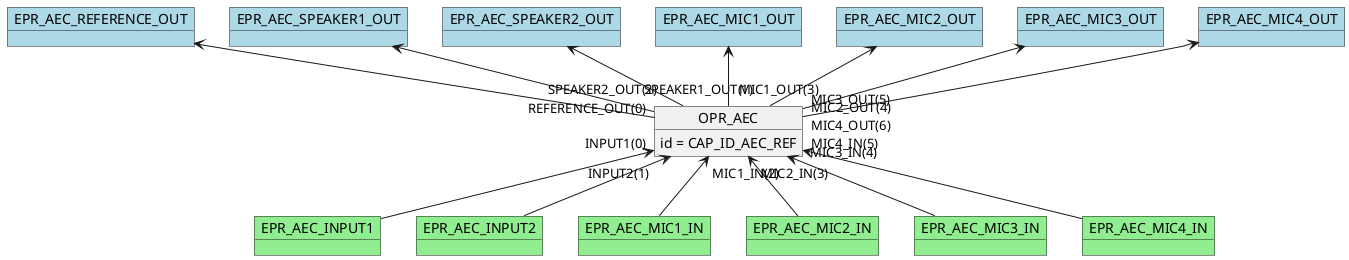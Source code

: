 @startuml inline_umlgraph_1.png
        object OPR_AEC
        OPR_AEC : id = CAP_ID_AEC_REF
        object EPR_AEC_INPUT1 #lightgreen
        OPR_AEC "INPUT1(0)" <-- EPR_AEC_INPUT1
        object EPR_AEC_INPUT2 #lightgreen
        OPR_AEC "INPUT2(1)" <-- EPR_AEC_INPUT2
        object EPR_AEC_MIC1_IN #lightgreen
        OPR_AEC "MIC1_IN(2)" <-- EPR_AEC_MIC1_IN
        object EPR_AEC_MIC2_IN #lightgreen
        OPR_AEC "MIC2_IN(3)" <-- EPR_AEC_MIC2_IN
        object EPR_AEC_MIC3_IN #lightgreen
        OPR_AEC "MIC3_IN(4)" <-- EPR_AEC_MIC3_IN
        object EPR_AEC_MIC4_IN #lightgreen
        OPR_AEC "MIC4_IN(5)" <-- EPR_AEC_MIC4_IN
        object EPR_AEC_REFERENCE_OUT #lightblue
        EPR_AEC_REFERENCE_OUT <-- "REFERENCE_OUT(0)" OPR_AEC
        object EPR_AEC_SPEAKER1_OUT #lightblue
        EPR_AEC_SPEAKER1_OUT <-- "SPEAKER1_OUT(1)" OPR_AEC
        object EPR_AEC_SPEAKER2_OUT #lightblue
        EPR_AEC_SPEAKER2_OUT <-- "SPEAKER2_OUT(2)" OPR_AEC
        object EPR_AEC_MIC1_OUT #lightblue
        EPR_AEC_MIC1_OUT <-- "MIC1_OUT(3)" OPR_AEC
        object EPR_AEC_MIC2_OUT #lightblue
        EPR_AEC_MIC2_OUT <-- "MIC2_OUT(4)" OPR_AEC
        object EPR_AEC_MIC3_OUT #lightblue
        EPR_AEC_MIC3_OUT <-- "MIC3_OUT(5)" OPR_AEC
        object EPR_AEC_MIC4_OUT #lightblue
        EPR_AEC_MIC4_OUT <-- "MIC4_OUT(6)" OPR_AEC
@enduml
@startuml inline_umlgraph_2.png
        object OPR_ANC_SPC_1
        OPR_ANC_SPC_1 : id = HS_CAP_ID_SWITCHED_PASSTHROUGH
        object EPR_ANC_SPC_1_IN #lightgreen
        OPR_ANC_SPC_1 "IN_1(0)" <-- EPR_ANC_SPC_1_IN
        object EPR_ANC_SPC_2_IN #lightgreen
        OPR_ANC_SPC_1 "IN_2(1)" <-- EPR_ANC_SPC_2_IN
        object EPR_ANC_SPC_3_IN #lightgreen
        OPR_ANC_SPC_1 "IN_3(2)" <-- EPR_ANC_SPC_3_IN
        object EPR_ANC_SPC_4_IN #lightgreen
        OPR_ANC_SPC_1 "IN_4(3)" <-- EPR_ANC_SPC_4_IN
@enduml
@startuml inline_umlgraph_3.png
        object OPR_RTP_DECODER
        OPR_RTP_DECODER : id = CAP_ID_RTP_DECODE
        object OPR_AAC_DECODER
        OPR_AAC_DECODER : id = HS_CAP_ID_AAC_DECODER
        OPR_AAC_DECODER "IN(0)"<-- "OUT(0)" OPR_RTP_DECODER
        object EPR_SINK_MEDIA #lightgreen
        OPR_RTP_DECODER "IN(0)" <-- EPR_SINK_MEDIA
        object EPR_SOURCE_DECODED_PCM #lightblue
        EPR_SOURCE_DECODED_PCM <-- "OUT_L(0)" OPR_AAC_DECODER
        object EPR_SOURCE_DECODED_PCM_RIGHT #lightblue
        EPR_SOURCE_DECODED_PCM_RIGHT <-- "OUT_R(1)" OPR_AAC_DECODER
@enduml
@startuml inline_umlgraph_4.png
        object OPR_RTP_DECODER
        OPR_RTP_DECODER : id = CAP_ID_RTP_DECODE
        object OPR_APTX_ADAPTIVE_DECODER
        OPR_APTX_ADAPTIVE_DECODER : id = HS_CAP_ID_APTX_ADAPTIVE_DECODE
        OPR_APTX_ADAPTIVE_DECODER "IN(0)"<-- "OUT(0)" OPR_RTP_DECODER
        object EPR_SINK_MEDIA #lightgreen
        OPR_RTP_DECODER "IN(0)" <-- EPR_SINK_MEDIA
        object EPR_SOURCE_DECODED_PCM #lightblue
        EPR_SOURCE_DECODED_PCM <-- "OUT_0(0)" OPR_APTX_ADAPTIVE_DECODER
        object EPR_SOURCE_DECODED_PCM_RIGHT #lightblue
        EPR_SOURCE_DECODED_PCM_RIGHT <-- "OUT_1(1)" OPR_APTX_ADAPTIVE_DECODER
@enduml
@startuml inline_umlgraph_5.png
        object OPR_SWITCHED_PASSTHROUGH_CONSUMER
        OPR_SWITCHED_PASSTHROUGH_CONSUMER : id = CAP_ID_SWITCHED_PASSTHROUGH_CONSUMER
        object OPR_APTX_ADAPTIVE_DECODER
        OPR_APTX_ADAPTIVE_DECODER : id = HS_CAP_ID_APTX_ADAPTIVE_DECODE
        OPR_APTX_ADAPTIVE_DECODER "IN(0)"<-- "OUT(0)" OPR_SWITCHED_PASSTHROUGH_CONSUMER
        object EPR_SINK_MEDIA #lightgreen
        OPR_SWITCHED_PASSTHROUGH_CONSUMER "IN(0)" <-- EPR_SINK_MEDIA
        object EPR_SOURCE_DECODED_PCM #lightblue
        EPR_SOURCE_DECODED_PCM <-- "OUT_0(0)" OPR_APTX_ADAPTIVE_DECODER
        object EPR_SOURCE_DECODED_PCM_RIGHT #lightblue
        EPR_SOURCE_DECODED_PCM_RIGHT <-- "OUT_1(1)" OPR_APTX_ADAPTIVE_DECODER
@enduml
@startuml inline_umlgraph_6.png
        object OPR_RTP_DECODER
        OPR_RTP_DECODER : id = CAP_ID_RTP_DECODE
        object OPR_APTX_DECODER
        OPR_APTX_DECODER : id = CAP_ID_APTX_CLASSIC_DECODER
        OPR_APTX_DECODER "IN(0)"<-- "OUT(0)" OPR_RTP_DECODER
        object EPR_SINK_MEDIA #lightgreen
        OPR_RTP_DECODER "IN(0)" <-- EPR_SINK_MEDIA
        object EPR_SOURCE_DECODED_PCM #lightblue
        EPR_SOURCE_DECODED_PCM <-- "OUT_0(0)" OPR_APTX_DECODER
        object EPR_SOURCE_DECODED_PCM_RIGHT #lightblue
        EPR_SOURCE_DECODED_PCM_RIGHT <-- "OUT_1(1)" OPR_APTX_DECODER
@enduml
@startuml inline_umlgraph_7.png
        object OPR_RTP_DECODER
        OPR_RTP_DECODER : id = CAP_ID_RTP_DECODE
        object OPR_APTXHD_DECODER
        OPR_APTXHD_DECODER : id = CAP_ID_APTXHD_DECODER
        OPR_APTXHD_DECODER "IN(0)"<-- "OUT(0)" OPR_RTP_DECODER
        object EPR_SINK_MEDIA #lightgreen
        OPR_RTP_DECODER "IN(0)" <-- EPR_SINK_MEDIA
        object EPR_SOURCE_DECODED_PCM #lightblue
        EPR_SOURCE_DECODED_PCM <-- "OUT_0(0)" OPR_APTXHD_DECODER
        object EPR_SOURCE_DECODED_PCM_RIGHT #lightblue
        EPR_SOURCE_DECODED_PCM_RIGHT <-- "OUT_1(1)" OPR_APTXHD_DECODER
@enduml
@startuml inline_umlgraph_8.png
        object OPR_RTP_DECODER
        OPR_RTP_DECODER : id = CAP_ID_RTP_DECODE
        object OPR_SBC_DECODER
        OPR_SBC_DECODER : id = CAP_ID_SBC_DECODER
        OPR_SBC_DECODER "IN(0)"<-- "OUT(0)" OPR_RTP_DECODER
        object EPR_SINK_MEDIA #lightgreen
        OPR_RTP_DECODER "IN(0)" <-- EPR_SINK_MEDIA
        object EPR_SOURCE_DECODED_PCM #lightblue
        EPR_SOURCE_DECODED_PCM <-- "OUT_0(0)" OPR_SBC_DECODER
        object EPR_SOURCE_DECODED_PCM_RIGHT #lightblue
        EPR_SOURCE_DECODED_PCM_RIGHT <-- "OUT_1(1)" OPR_SBC_DECODER
@enduml
@startuml inline_umlgraph_9.png
        object OPR_USB_AUDIO_RX
        OPR_USB_AUDIO_RX : id = CAP_ID_USB_AUDIO_RX
        object EPR_USB_FROM_HOST #lightgreen
        OPR_USB_AUDIO_RX "IN(0)" <-- EPR_USB_FROM_HOST
        object EPR_SOURCE_DECODED_PCM #lightblue
        EPR_SOURCE_DECODED_PCM <-- "OUT_0(0)" OPR_USB_AUDIO_RX
        object EPR_SOURCE_DECODED_PCM_RIGHT #lightblue
        EPR_SOURCE_DECODED_PCM_RIGHT <-- "OUT_1(1)" OPR_USB_AUDIO_RX
@enduml
@startuml inline_umlgraph_10.png
        object OPR_LATENCY_BUFFER
        OPR_LATENCY_BUFFER : id = CAP_ID_TTP_PASS
        object EPR_WIRED_STEREO_INPUT_L #lightgreen
        OPR_LATENCY_BUFFER "IN_L(0)" <-- EPR_WIRED_STEREO_INPUT_L
        object EPR_WIRED_STEREO_INPUT_R #lightgreen
        OPR_LATENCY_BUFFER "IN_R(1)" <-- EPR_WIRED_STEREO_INPUT_R
        object EPR_SOURCE_DECODED_PCM #lightblue
        EPR_SOURCE_DECODED_PCM <-- "OUT_L(0)" OPR_LATENCY_BUFFER
        object EPR_SOURCE_DECODED_PCM_RIGHT #lightblue
        EPR_SOURCE_DECODED_PCM_RIGHT <-- "OUT_R(1)" OPR_LATENCY_BUFFER
@enduml
@startuml inline_umlgraph_11.png
        object OPR_RATE_ADJUST
        OPR_RATE_ADJUST : id = CAP_ID_RATE_ADJUST
        object OPR_CVC_SEND
        OPR_CVC_SEND : id = CAP_ID_CVCHS1MIC_SEND_WB
        object OPR_LC3_ENCODE_SCO_ISO
        OPR_LC3_ENCODE_SCO_ISO : id = CAP_ID_LC3_SCO_ISO_ENC
        OPR_CVC_SEND "AEC_IN(0)"<-- "OUT1(0)" OPR_RATE_ADJUST
        OPR_CVC_SEND "MIC1_IN(1)"<-- "OUT2(1)" OPR_RATE_ADJUST
        OPR_LC3_ENCODE_SCO_ISO "IN(0)"<-- "OUT(0)" OPR_CVC_SEND
        object EPR_RATE_ADJUST_REF_IN #lightgreen
        OPR_RATE_ADJUST "AEC_IN(0)" <-- EPR_RATE_ADJUST_REF_IN
        object EPR_RATE_ADJUST_IN1 #lightgreen
        OPR_RATE_ADJUST "MIC1_IN(1)" <-- EPR_RATE_ADJUST_IN1
        object EPR_ISO_TO_AIR_LEFT #lightblue
        EPR_ISO_TO_AIR_LEFT <-- "OUT(0)" OPR_LC3_ENCODE_SCO_ISO
@enduml
@startuml inline_umlgraph_12.png
        object OPR_LC3_DECODE_SCO_ISO
        OPR_LC3_DECODE_SCO_ISO : id = CAP_ID_LC3_SCO_ISO_DEC
        object OPR_LC3_DECODE_SCO_ISO_RIGHT
        OPR_LC3_DECODE_SCO_ISO_RIGHT : id = CAP_ID_LC3_SCO_ISO_DEC
        object EPR_ISO_FROM_AIR_LEFT #lightgreen
        OPR_LC3_DECODE_SCO_ISO "IN(0)" <-- EPR_ISO_FROM_AIR_LEFT
        object EPR_ISO_FROM_AIR_RIGHT #lightgreen
        OPR_LC3_DECODE_SCO_ISO_RIGHT "IN(0)" <-- EPR_ISO_FROM_AIR_RIGHT
        object EPR_SOURCE_DECODED_PCM #lightblue
        EPR_SOURCE_DECODED_PCM <-- "OUT_L(0)" OPR_LC3_DECODE_SCO_ISO
        object EPR_SOURCE_DECODED_PCM_RIGHT #lightblue
        EPR_SOURCE_DECODED_PCM_RIGHT <-- "OUT_R(0)" OPR_LC3_DECODE_SCO_ISO_RIGHT
@enduml
@startuml inline_umlgraph_13.png
        object OPR_LC3_DECODE_SCO_ISO
        OPR_LC3_DECODE_SCO_ISO : id = CAP_ID_LC3_SCO_ISO_DEC
        object EPR_ISO_FROM_AIR_LEFT #lightgreen
        OPR_LC3_DECODE_SCO_ISO "IN(0)" <-- EPR_ISO_FROM_AIR_LEFT
        object EPR_SOURCE_DECODED_PCM #lightblue
        EPR_SOURCE_DECODED_PCM <-- "OUT_0(0)" OPR_LC3_DECODE_SCO_ISO
        object EPR_SOURCE_DECODED_PCM_RIGHT #lightblue
        EPR_SOURCE_DECODED_PCM_RIGHT <-- "OUT_1(1)" OPR_LC3_DECODE_SCO_ISO
@enduml
@startuml inline_umlgraph_14.png
        object OPR_MIC_RESAMPLER
        OPR_MIC_RESAMPLER : id = CAP_ID_IIR_RESAMPLER
        object EPR_AEC_RESAMPLER_IN_REF #lightgreen
        OPR_MIC_RESAMPLER "IN_REF(0)" <-- EPR_AEC_RESAMPLER_IN_REF
        object EPR_MIC_RESAMPLER_IN1 #lightgreen
        OPR_MIC_RESAMPLER "IN1(1)" <-- EPR_MIC_RESAMPLER_IN1
        object EPR_MIC_RESAMPLER_IN2 #lightgreen
        OPR_MIC_RESAMPLER "IN2(2)" <-- EPR_MIC_RESAMPLER_IN2
        object EPR_MIC_RESAMPLER_IN3 #lightgreen
        OPR_MIC_RESAMPLER "IN3(3)" <-- EPR_MIC_RESAMPLER_IN3
        object EPR_MIC_RESAMPLER_IN4 #lightgreen
        OPR_MIC_RESAMPLER "IN4(4)" <-- EPR_MIC_RESAMPLER_IN4
        object EPR_MIC_RESAMPLER_IN5 #lightgreen
        OPR_MIC_RESAMPLER "IN5(5)" <-- EPR_MIC_RESAMPLER_IN5
        object EPR_MIC_RESAMPLER_IN6 #lightgreen
        OPR_MIC_RESAMPLER "IN6(6)" <-- EPR_MIC_RESAMPLER_IN6
        object EPR_MIC_RESAMPLER_IN7 #lightgreen
        OPR_MIC_RESAMPLER "IN7(7)" <-- EPR_MIC_RESAMPLER_IN7
        object EPR_AEC_RESAMPLER_OUT_REF #lightblue
        EPR_AEC_RESAMPLER_OUT_REF <-- "OUT_REF(0)" OPR_MIC_RESAMPLER
        object EPR_MIC_RESAMPLER_OUT1 #lightblue
        EPR_MIC_RESAMPLER_OUT1 <-- "OUT1(1)" OPR_MIC_RESAMPLER
        object EPR_MIC_RESAMPLER_OUT2 #lightblue
        EPR_MIC_RESAMPLER_OUT2 <-- "OUT2(2)" OPR_MIC_RESAMPLER
        object EPR_MIC_RESAMPLER_OUT3 #lightblue
        EPR_MIC_RESAMPLER_OUT3 <-- "OUT3(3)" OPR_MIC_RESAMPLER
        object EPR_MIC_RESAMPLER_OUT4 #lightblue
        EPR_MIC_RESAMPLER_OUT4 <-- "OUT4(4)" OPR_MIC_RESAMPLER
        object EPR_MIC_RESAMPLER_OUT5 #lightblue
        EPR_MIC_RESAMPLER_OUT5 <-- "OUT5(5)" OPR_MIC_RESAMPLER
        object EPR_MIC_RESAMPLER_OUT6 #lightblue
        EPR_MIC_RESAMPLER_OUT6 <-- "OUT6(6)" OPR_MIC_RESAMPLER
        object EPR_MIC_RESAMPLER_OUT7 #lightblue
        EPR_MIC_RESAMPLER_OUT7 <-- "OUT7(7)" OPR_MIC_RESAMPLER
@enduml
@startuml inline_umlgraph_15.png
        object OPR_ADD_HEADROOM
        OPR_ADD_HEADROOM : id = CAP_ID_BASIC_PASS
        object OPR_SPEAKER_EQ
        OPR_SPEAKER_EQ : id = CAP_ID_PEQ
        object OPR_REMOVE_HEADROOM
        OPR_REMOVE_HEADROOM : id = CAP_ID_BASIC_PASS
        OPR_SPEAKER_EQ "IN_L(0)"<-- "OUT_L(0)" OPR_ADD_HEADROOM
        OPR_SPEAKER_EQ "IN_R(1)"<-- "OUT_R(1)" OPR_ADD_HEADROOM
        OPR_REMOVE_HEADROOM "IN_L(0)"<-- "OUT_L(0)" OPR_SPEAKER_EQ
        OPR_REMOVE_HEADROOM "IN_R(1)"<-- "OUT_R(1)" OPR_SPEAKER_EQ
        object EPR_MUSIC_PROCESSING_IN_L #lightgreen
        OPR_ADD_HEADROOM "IN_L(0)" <-- EPR_MUSIC_PROCESSING_IN_L
        object EPR_MUSIC_PROCESSING_IN_R #lightgreen
        OPR_ADD_HEADROOM "IN_R(1)" <-- EPR_MUSIC_PROCESSING_IN_R
        object EPR_MUSIC_PROCESSING_OUT_L #lightblue
        EPR_MUSIC_PROCESSING_OUT_L <-- "OUT_L(0)" OPR_REMOVE_HEADROOM
        object EPR_MUSIC_PROCESSING_OUT_R #lightblue
        EPR_MUSIC_PROCESSING_OUT_R <-- "OUT_R(1)" OPR_REMOVE_HEADROOM
@enduml
@startuml inline_umlgraph_16.png
        object OPR_ADD_HEADROOM
        OPR_ADD_HEADROOM : id = CAP_ID_BASIC_PASS
        object OPR_SPEAKER_EQ
        OPR_SPEAKER_EQ : id = CAP_ID_PEQ
        object OPR_USER_EQ
        OPR_USER_EQ : id = CAP_ID_PEQ
        object OPR_REMOVE_HEADROOM
        OPR_REMOVE_HEADROOM : id = CAP_ID_BASIC_PASS
        OPR_SPEAKER_EQ "IN_L(0)"<-- "OUT_L(0)" OPR_ADD_HEADROOM
        OPR_SPEAKER_EQ "IN_R(1)"<-- "OUT_R(1)" OPR_ADD_HEADROOM
        OPR_USER_EQ "IN_L(0)"<-- "OUT_L(0)" OPR_SPEAKER_EQ
        OPR_USER_EQ "IN_R(1)"<-- "OUT_R(1)" OPR_SPEAKER_EQ
        OPR_REMOVE_HEADROOM "IN_L(0)"<-- "OUT_L(0)" OPR_USER_EQ
        OPR_REMOVE_HEADROOM "IN_R(1)"<-- "OUT_R(1)" OPR_USER_EQ
        object EPR_MUSIC_PROCESSING_IN_L #lightgreen
        OPR_ADD_HEADROOM "IN_L(0)" <-- EPR_MUSIC_PROCESSING_IN_L
        object EPR_MUSIC_PROCESSING_IN_R #lightgreen
        OPR_ADD_HEADROOM "IN_R(1)" <-- EPR_MUSIC_PROCESSING_IN_R
        object EPR_MUSIC_PROCESSING_OUT_L #lightblue
        EPR_MUSIC_PROCESSING_OUT_L <-- "OUT_L(0)" OPR_REMOVE_HEADROOM
        object EPR_MUSIC_PROCESSING_OUT_R #lightblue
        EPR_MUSIC_PROCESSING_OUT_R <-- "OUT_R(1)" OPR_REMOVE_HEADROOM
@enduml
@startuml inline_umlgraph_17.png
        object OPR_SOURCE_SYNC
        OPR_SOURCE_SYNC : id = CAP_ID_SOURCE_SYNC
        object OPR_VOLUME_CONTROL
        OPR_VOLUME_CONTROL : id = CAP_ID_OUTPUT_VOL_CTRL
        OPR_VOLUME_CONTROL "MAIN_IN_L(0)"<-- "OUT_L(0)" OPR_SOURCE_SYNC
        OPR_VOLUME_CONTROL "MAIN_IN_R(2)"<-- "OUT_R(1)" OPR_SOURCE_SYNC
        object EPR_SINK_STEREO_MIXER_L #lightgreen
        OPR_SOURCE_SYNC "IN_L(0)" <-- EPR_SINK_STEREO_MIXER_L
        object EPR_SINK_STEREO_MIXER_R #lightgreen
        OPR_SOURCE_SYNC "IN_R(1)" <-- EPR_SINK_STEREO_MIXER_R
        object EPR_VOLUME_AUX #lightgreen
        OPR_VOLUME_CONTROL "AUX_IN(1)" <-- EPR_VOLUME_AUX
        object EPR_SOURCE_STEREO_OUTPUT_L #lightblue
        EPR_SOURCE_STEREO_OUTPUT_L <-- "OUT_L(0)" OPR_VOLUME_CONTROL
        object EPR_SOURCE_STEREO_OUTPUT_R #lightblue
        EPR_SOURCE_STEREO_OUTPUT_R <-- "OUT_R(1)" OPR_VOLUME_CONTROL
@enduml
@startuml inline_umlgraph_18.png
        object OPR_SOURCE_SYNC
        OPR_SOURCE_SYNC : id = CAP_ID_SOURCE_SYNC
        object OPR_VOLUME_CONTROL
        OPR_VOLUME_CONTROL : id = CAP_ID_OUTPUT_VOL_CTRL
        OPR_VOLUME_CONTROL "MAIN_IN(0)"<-- "OUT(0)" OPR_SOURCE_SYNC
        object EPR_SINK_MIXER_MAIN_IN #lightgreen
        OPR_SOURCE_SYNC "IN(0)" <-- EPR_SINK_MIXER_MAIN_IN
        object EPR_VOLUME_AUX #lightgreen
        OPR_VOLUME_CONTROL "AUX_IN(1)" <-- EPR_VOLUME_AUX
        object EPR_SOURCE_MIXER_OUT #lightblue
        EPR_SOURCE_MIXER_OUT <-- "OUT(0)" OPR_VOLUME_CONTROL
@enduml
@startuml inline_umlgraph_19.png
        object OPR_SOURCE_SYNC
        OPR_SOURCE_SYNC : id = CAP_ID_SOURCE_SYNC
        object OPR_VOLUME_CONTROL
        OPR_VOLUME_CONTROL : id = CAP_ID_OUTPUT_VOL_CTRL
        OPR_VOLUME_CONTROL "MAIN_IN_L(0)"<-- "OUT_L(0)" OPR_SOURCE_SYNC
        OPR_VOLUME_CONTROL "MAIN_IN_R(2)"<-- "OUT_R(1)" OPR_SOURCE_SYNC
        object EPR_SINK_STEREO_MIXER_L #lightgreen
        OPR_SOURCE_SYNC "IN_L(0)" <-- EPR_SINK_STEREO_MIXER_L
        object EPR_SINK_STEREO_MIXER_R #lightgreen
        OPR_SOURCE_SYNC "IN_R(1)" <-- EPR_SINK_STEREO_MIXER_R
        object EPR_VOLUME_AUX #lightgreen
        OPR_VOLUME_CONTROL "AUX_IN(1)" <-- EPR_VOLUME_AUX
        object EPR_SOURCE_STEREO_OUTPUT_L #lightblue
        EPR_SOURCE_STEREO_OUTPUT_L <-- "OUT_L(0)" OPR_VOLUME_CONTROL
        object EPR_SOURCE_STEREO_OUTPUT_R #lightblue
        EPR_SOURCE_STEREO_OUTPUT_R <-- "OUT_R(1)" OPR_VOLUME_CONTROL
@enduml
@startuml inline_umlgraph_20.png
        object OPR_TONE_PROMPT_ENCODED_BUFFER
        OPR_TONE_PROMPT_ENCODED_BUFFER : id = CAP_ID_BASIC_PASS
        object OPR_AAC_DECODER
        OPR_AAC_DECODER : id = CAP_ID_AAC_DECODER
        object OPR_TONE_PROMPT_DECODED_BUFFER
        OPR_TONE_PROMPT_DECODED_BUFFER : id = CAP_ID_BASIC_PASS
        OPR_AAC_DECODER "IN(0)"<-- "OUT(0)" OPR_TONE_PROMPT_ENCODED_BUFFER
        OPR_TONE_PROMPT_DECODED_BUFFER "IN(0)"<-- "OUT(0)" OPR_AAC_DECODER
        object EPR_PROMPT_IN #lightgreen
        OPR_TONE_PROMPT_ENCODED_BUFFER "IN(0)" <-- EPR_PROMPT_IN
        object EPR_TONE_PROMPT_CHAIN_OUT #lightblue
        EPR_TONE_PROMPT_CHAIN_OUT <-- "OUT(0)" OPR_TONE_PROMPT_DECODED_BUFFER
@enduml
@startuml inline_umlgraph_21.png
        object OPR_TONE_PROMPT_PCM_BUFFER
        OPR_TONE_PROMPT_PCM_BUFFER : id = CAP_ID_BASIC_PASS
        object EPR_PROMPT_IN #lightgreen
        OPR_TONE_PROMPT_PCM_BUFFER "IN(0)" <-- EPR_PROMPT_IN
        object EPR_TONE_PROMPT_CHAIN_OUT #lightblue
        EPR_TONE_PROMPT_CHAIN_OUT <-- "OUT(0)" OPR_TONE_PROMPT_PCM_BUFFER
@enduml
@startuml inline_umlgraph_22.png
        object OPR_TONE_PROMPT_ENCODED_BUFFER
        OPR_TONE_PROMPT_ENCODED_BUFFER : id = CAP_ID_BASIC_PASS
        object OPR_SBC_DECODER
        OPR_SBC_DECODER : id = CAP_ID_SBC_DECODER
        OPR_SBC_DECODER "IN(0)"<-- "OUT(0)" OPR_TONE_PROMPT_ENCODED_BUFFER
        object EPR_PROMPT_IN #lightgreen
        OPR_TONE_PROMPT_ENCODED_BUFFER "IN(0)" <-- EPR_PROMPT_IN
        object EPR_TONE_PROMPT_CHAIN_OUT #lightblue
        EPR_TONE_PROMPT_CHAIN_OUT <-- "OUT(0)" OPR_SBC_DECODER
@enduml
@startuml inline_umlgraph_23.png
        object OPR_SCO_RECEIVE
        OPR_SCO_RECEIVE : id = CAP_ID_SCO_RCV
        object OPR_SCO_SEND
        OPR_SCO_SEND : id = CAP_ID_SCO_SEND
        object OPR_CVC_RECEIVE
        OPR_CVC_RECEIVE : id = CAP_ID_CVC_RECEIVE_NB
        object OPR_CVC_SEND
        OPR_CVC_SEND : id = CAP_ID_CVCHS1MIC_SEND_NB
        OPR_CVC_RECEIVE "IN(0)"<-- "OUT(0)" OPR_SCO_RECEIVE
        OPR_SCO_SEND "IN(0)"<-- "OUT(0)" OPR_CVC_SEND
        object EPR_SCO_FROM_AIR #lightgreen
        OPR_SCO_RECEIVE "SCO_IN(0)" <-- EPR_SCO_FROM_AIR
        object EPR_CVC_SEND_REF_IN #lightgreen
        OPR_CVC_SEND "REFERENCE(0)" <-- EPR_CVC_SEND_REF_IN
        object EPR_CVC_SEND_IN1 #lightgreen
        OPR_CVC_SEND "IN1(1)" <-- EPR_CVC_SEND_IN1
        object EPR_SCO_SPEAKER #lightblue
        EPR_SCO_SPEAKER <-- "OUT(0)" OPR_CVC_RECEIVE
        object EPR_SCO_TO_AIR #lightblue
        EPR_SCO_TO_AIR <-- "SCO_OUT(0)" OPR_SCO_SEND
@enduml
@startuml inline_umlgraph_24.png
        object OPR_SCO_RECEIVE
        OPR_SCO_RECEIVE : id = CAP_ID_SCO_RCV
        object OPR_SCO_SEND
        OPR_SCO_SEND : id = CAP_ID_SCO_SEND
        object OPR_CVC_RECEIVE
        OPR_CVC_RECEIVE : id = CAP_ID_CVC_RECEIVE_NB
        object OPR_CVC_SEND
        OPR_CVC_SEND : id = CAP_ID_CVCHS2MIC_MONO_SEND_NB
        OPR_CVC_RECEIVE "IN(0)"<-- "OUT(0)" OPR_SCO_RECEIVE
        OPR_SCO_SEND "IN(0)"<-- "OUT(0)" OPR_CVC_SEND
        object EPR_SCO_FROM_AIR #lightgreen
        OPR_SCO_RECEIVE "SCO_IN(0)" <-- EPR_SCO_FROM_AIR
        object EPR_CVC_SEND_REF_IN #lightgreen
        OPR_CVC_SEND "REFERENCE(0)" <-- EPR_CVC_SEND_REF_IN
        object EPR_CVC_SEND_IN1 #lightgreen
        OPR_CVC_SEND "IN1(1)" <-- EPR_CVC_SEND_IN1
        object EPR_CVC_SEND_IN2 #lightgreen
        OPR_CVC_SEND "IN2(2)" <-- EPR_CVC_SEND_IN2
        object EPR_SCO_SPEAKER #lightblue
        EPR_SCO_SPEAKER <-- "OUT(0)" OPR_CVC_RECEIVE
        object EPR_SCO_TO_AIR #lightblue
        EPR_SCO_TO_AIR <-- "SCO_OUT(0)" OPR_SCO_SEND
@enduml
@startuml inline_umlgraph_25.png
        object OPR_SCO_RECEIVE
        OPR_SCO_RECEIVE : id = CAP_ID_SCO_RCV
        object OPR_SCO_SEND
        OPR_SCO_SEND : id = CAP_ID_SCO_SEND
        object OPR_CVC_RECEIVE
        OPR_CVC_RECEIVE : id = CAP_ID_CVC_RECEIVE_NB
        object OPR_CVC_SEND
        OPR_CVC_SEND : id = CAP_ID_CVCHS2MIC_BINAURAL_SEND_NB
        OPR_CVC_RECEIVE "IN(0)"<-- "OUT(0)" OPR_SCO_RECEIVE
        OPR_SCO_SEND "IN(0)"<-- "OUT(0)" OPR_CVC_SEND
        object EPR_SCO_FROM_AIR #lightgreen
        OPR_SCO_RECEIVE "SCO_IN(0)" <-- EPR_SCO_FROM_AIR
        object EPR_CVC_SEND_REF_IN #lightgreen
        OPR_CVC_SEND "REFERENCE(0)" <-- EPR_CVC_SEND_REF_IN
        object EPR_CVC_SEND_IN1 #lightgreen
        OPR_CVC_SEND "IN1(1)" <-- EPR_CVC_SEND_IN1
        object EPR_CVC_SEND_IN2 #lightgreen
        OPR_CVC_SEND "IN2(2)" <-- EPR_CVC_SEND_IN2
        object EPR_SCO_SPEAKER #lightblue
        EPR_SCO_SPEAKER <-- "OUT(0)" OPR_CVC_RECEIVE
        object EPR_SCO_TO_AIR #lightblue
        EPR_SCO_TO_AIR <-- "SCO_OUT(0)" OPR_SCO_SEND
@enduml
@startuml inline_umlgraph_26.png
        object OPR_SCO_RECEIVE
        OPR_SCO_RECEIVE : id = CAP_ID_SCO_SWBS_DEC
        object OPR_SCO_SEND
        OPR_SCO_SEND : id = CAP_ID_SCO_SWBS_ENC
        object OPR_CVC_RECEIVE
        OPR_CVC_RECEIVE : id = CAP_ID_CVC_RECEIVE_SWB
        object OPR_CVC_SEND
        OPR_CVC_SEND : id = CAP_ID_CVCHS1MIC_SEND_SWB
        OPR_CVC_RECEIVE "IN(0)"<-- "OUT(0)" OPR_SCO_RECEIVE
        OPR_SCO_SEND "IN(0)"<-- "OUT(0)" OPR_CVC_SEND
        object EPR_SCO_FROM_AIR #lightgreen
        OPR_SCO_RECEIVE "SCO_IN(0)" <-- EPR_SCO_FROM_AIR
        object EPR_CVC_SEND_REF_IN #lightgreen
        OPR_CVC_SEND "REFERENCE(0)" <-- EPR_CVC_SEND_REF_IN
        object EPR_CVC_SEND_IN1 #lightgreen
        OPR_CVC_SEND "IN1(1)" <-- EPR_CVC_SEND_IN1
        object EPR_SCO_SPEAKER #lightblue
        EPR_SCO_SPEAKER <-- "OUT(0)" OPR_CVC_RECEIVE
        object EPR_SCO_TO_AIR #lightblue
        EPR_SCO_TO_AIR <-- "SCO_OUT(0)" OPR_SCO_SEND
@enduml
@startuml inline_umlgraph_27.png
        object OPR_SCO_RECEIVE
        OPR_SCO_RECEIVE : id = CAP_ID_SCO_SWBS_DEC
        object OPR_SCO_SEND
        OPR_SCO_SEND : id = CAP_ID_SCO_SWBS_ENC
        object OPR_CVC_RECEIVE
        OPR_CVC_RECEIVE : id = CAP_ID_CVC_RECEIVE_SWB
        object OPR_CVC_SEND
        OPR_CVC_SEND : id = CAP_ID_CVCHS2MIC_MONO_SEND_SWB
        OPR_CVC_RECEIVE "IN(0)"<-- "OUT(0)" OPR_SCO_RECEIVE
        OPR_SCO_SEND "IN(0)"<-- "OUT(0)" OPR_CVC_SEND
        object EPR_SCO_FROM_AIR #lightgreen
        OPR_SCO_RECEIVE "SCO_IN(0)" <-- EPR_SCO_FROM_AIR
        object EPR_CVC_SEND_REF_IN #lightgreen
        OPR_CVC_SEND "REFERENCE(0)" <-- EPR_CVC_SEND_REF_IN
        object EPR_CVC_SEND_IN1 #lightgreen
        OPR_CVC_SEND "IN1(1)" <-- EPR_CVC_SEND_IN1
        object EPR_CVC_SEND_IN2 #lightgreen
        OPR_CVC_SEND "IN2(2)" <-- EPR_CVC_SEND_IN2
        object EPR_SCO_SPEAKER #lightblue
        EPR_SCO_SPEAKER <-- "OUT(0)" OPR_CVC_RECEIVE
        object EPR_SCO_TO_AIR #lightblue
        EPR_SCO_TO_AIR <-- "SCO_OUT(0)" OPR_SCO_SEND
@enduml
@startuml inline_umlgraph_28.png
        object OPR_SCO_RECEIVE
        OPR_SCO_RECEIVE : id = CAP_ID_SCO_SWBS_DEC
        object OPR_SCO_SEND
        OPR_SCO_SEND : id = CAP_ID_SCO_SWBS_ENC
        object OPR_CVC_RECEIVE
        OPR_CVC_RECEIVE : id = CAP_ID_CVC_RECEIVE_SWB
        object OPR_CVC_SEND
        OPR_CVC_SEND : id = CAP_ID_CVCHS2MIC_BINAURAL_SEND_SWB
        OPR_CVC_RECEIVE "IN(0)"<-- "OUT(0)" OPR_SCO_RECEIVE
        OPR_SCO_SEND "IN(0)"<-- "OUT(0)" OPR_CVC_SEND
        object EPR_SCO_FROM_AIR #lightgreen
        OPR_SCO_RECEIVE "SCO_IN(0)" <-- EPR_SCO_FROM_AIR
        object EPR_CVC_SEND_REF_IN #lightgreen
        OPR_CVC_SEND "REFERENCE(0)" <-- EPR_CVC_SEND_REF_IN
        object EPR_CVC_SEND_IN1 #lightgreen
        OPR_CVC_SEND "IN1(1)" <-- EPR_CVC_SEND_IN1
        object EPR_CVC_SEND_IN2 #lightgreen
        OPR_CVC_SEND "IN2(2)" <-- EPR_CVC_SEND_IN2
        object EPR_SCO_SPEAKER #lightblue
        EPR_SCO_SPEAKER <-- "OUT(0)" OPR_CVC_RECEIVE
        object EPR_SCO_TO_AIR #lightblue
        EPR_SCO_TO_AIR <-- "SCO_OUT(0)" OPR_SCO_SEND
@enduml
@startuml inline_umlgraph_29.png
        object OPR_SCO_RECEIVE
        OPR_SCO_RECEIVE : id = CAP_ID_WBS_DEC
        object OPR_SCO_SEND
        OPR_SCO_SEND : id = CAP_ID_WBS_ENC
        object OPR_CVC_RECEIVE
        OPR_CVC_RECEIVE : id = CAP_ID_CVC_RECEIVE_WB
        object OPR_CVC_SEND
        OPR_CVC_SEND : id = CAP_ID_CVCHS1MIC_SEND_WB
        OPR_CVC_RECEIVE "IN(0)"<-- "OUT(0)" OPR_SCO_RECEIVE
        OPR_SCO_SEND "IN(0)"<-- "OUT(0)" OPR_CVC_SEND
        object EPR_SCO_FROM_AIR #lightgreen
        OPR_SCO_RECEIVE "SCO_IN(0)" <-- EPR_SCO_FROM_AIR
        object EPR_CVC_SEND_REF_IN #lightgreen
        OPR_CVC_SEND "REFERENCE(0)" <-- EPR_CVC_SEND_REF_IN
        object EPR_CVC_SEND_IN1 #lightgreen
        OPR_CVC_SEND "IN1(1)" <-- EPR_CVC_SEND_IN1
        object EPR_SCO_SPEAKER #lightblue
        EPR_SCO_SPEAKER <-- "OUT(0)" OPR_CVC_RECEIVE
        object EPR_SCO_TO_AIR #lightblue
        EPR_SCO_TO_AIR <-- "SCO_OUT(0)" OPR_SCO_SEND
@enduml
@startuml inline_umlgraph_30.png
        object OPR_SCO_RECEIVE
        OPR_SCO_RECEIVE : id = CAP_ID_WBS_DEC
        object OPR_SCO_SEND
        OPR_SCO_SEND : id = CAP_ID_WBS_ENC
        object OPR_CVC_RECEIVE
        OPR_CVC_RECEIVE : id = CAP_ID_CVC_RECEIVE_WB
        object OPR_CVC_SEND
        OPR_CVC_SEND : id = CAP_ID_CVCHS2MIC_MONO_SEND_WB
        OPR_CVC_RECEIVE "IN(0)"<-- "OUT(0)" OPR_SCO_RECEIVE
        OPR_SCO_SEND "IN(0)"<-- "OUT(0)" OPR_CVC_SEND
        object EPR_SCO_FROM_AIR #lightgreen
        OPR_SCO_RECEIVE "SCO_IN(0)" <-- EPR_SCO_FROM_AIR
        object EPR_CVC_SEND_REF_IN #lightgreen
        OPR_CVC_SEND "REFERENCE(0)" <-- EPR_CVC_SEND_REF_IN
        object EPR_CVC_SEND_IN1 #lightgreen
        OPR_CVC_SEND "IN1(1)" <-- EPR_CVC_SEND_IN1
        object EPR_CVC_SEND_IN2 #lightgreen
        OPR_CVC_SEND "IN2(2)" <-- EPR_CVC_SEND_IN2
        object EPR_SCO_SPEAKER #lightblue
        EPR_SCO_SPEAKER <-- "OUT(0)" OPR_CVC_RECEIVE
        object EPR_SCO_TO_AIR #lightblue
        EPR_SCO_TO_AIR <-- "SCO_OUT(0)" OPR_SCO_SEND
@enduml
@startuml inline_umlgraph_31.png
        object OPR_SCO_RECEIVE
        OPR_SCO_RECEIVE : id = CAP_ID_WBS_DEC
        object OPR_SCO_SEND
        OPR_SCO_SEND : id = CAP_ID_WBS_ENC
        object OPR_CVC_RECEIVE
        OPR_CVC_RECEIVE : id = CAP_ID_CVC_RECEIVE_WB
        object OPR_CVC_SEND
        OPR_CVC_SEND : id = CAP_ID_CVCHS2MIC_BINAURAL_SEND_WB
        OPR_CVC_RECEIVE "IN(0)"<-- "OUT(0)" OPR_SCO_RECEIVE
        OPR_SCO_SEND "IN(0)"<-- "OUT(0)" OPR_CVC_SEND
        object EPR_SCO_FROM_AIR #lightgreen
        OPR_SCO_RECEIVE "SCO_IN(0)" <-- EPR_SCO_FROM_AIR
        object EPR_CVC_SEND_REF_IN #lightgreen
        OPR_CVC_SEND "REFERENCE(0)" <-- EPR_CVC_SEND_REF_IN
        object EPR_CVC_SEND_IN1 #lightgreen
        OPR_CVC_SEND "IN1(1)" <-- EPR_CVC_SEND_IN1
        object EPR_CVC_SEND_IN2 #lightgreen
        OPR_CVC_SEND "IN2(2)" <-- EPR_CVC_SEND_IN2
        object EPR_SCO_SPEAKER #lightblue
        EPR_SCO_SPEAKER <-- "OUT(0)" OPR_CVC_RECEIVE
        object EPR_SCO_TO_AIR #lightblue
        EPR_SCO_TO_AIR <-- "SCO_OUT(0)" OPR_SCO_SEND
@enduml
@startuml inline_umlgraph_32.png
        object OPR_SCO_RECEIVE
        OPR_SCO_RECEIVE : id = CAP_ID_SCO_RCV
        object OPR_SCO_SEND
        OPR_SCO_SEND : id = CAP_ID_SCO_SEND
        object OPR_CVC_RECEIVE
        OPR_CVC_RECEIVE : id = CAP_ID_CVC_RECEIVE_NB
        object OPR_CVC_SEND
        OPR_CVC_SEND : id = CAP_ID_CVCSPKR1MIC_SEND_NB
        OPR_CVC_RECEIVE "IN(0)"<-- "OUT(0)" OPR_SCO_RECEIVE
        OPR_SCO_SEND "IN(0)"<-- "OUT(0)" OPR_CVC_SEND
        object EPR_SCO_FROM_AIR #lightgreen
        OPR_SCO_RECEIVE "SCO_IN(0)" <-- EPR_SCO_FROM_AIR
        object EPR_CVC_SEND_REF_IN #lightgreen
        OPR_CVC_SEND "REFERENCE(0)" <-- EPR_CVC_SEND_REF_IN
        object EPR_CVC_SEND_IN1 #lightgreen
        OPR_CVC_SEND "IN1(1)" <-- EPR_CVC_SEND_IN1
        object EPR_SCO_SPEAKER #lightblue
        EPR_SCO_SPEAKER <-- "OUT(0)" OPR_CVC_RECEIVE
        object EPR_SCO_TO_AIR #lightblue
        EPR_SCO_TO_AIR <-- "SCO_OUT(0)" OPR_SCO_SEND
@enduml
@startuml inline_umlgraph_33.png
        object OPR_SCO_RECEIVE
        OPR_SCO_RECEIVE : id = CAP_ID_SCO_SWBS_DEC
        object OPR_SCO_SEND
        OPR_SCO_SEND : id = CAP_ID_SCO_SWBS_ENC
        object OPR_CVC_RECEIVE
        OPR_CVC_RECEIVE : id = CAP_ID_CVC_RECEIVE_SWB
        object OPR_CVC_SEND
        OPR_CVC_SEND : id = CAP_ID_CVCSPKR1MIC_SEND_SWB
        OPR_CVC_RECEIVE "IN(0)"<-- "OUT(0)" OPR_SCO_RECEIVE
        OPR_SCO_SEND "IN(0)"<-- "OUT(0)" OPR_CVC_SEND
        object EPR_SCO_FROM_AIR #lightgreen
        OPR_SCO_RECEIVE "SCO_IN(0)" <-- EPR_SCO_FROM_AIR
        object EPR_CVC_SEND_REF_IN #lightgreen
        OPR_CVC_SEND "REFERENCE(0)" <-- EPR_CVC_SEND_REF_IN
        object EPR_CVC_SEND_IN1 #lightgreen
        OPR_CVC_SEND "IN1(1)" <-- EPR_CVC_SEND_IN1
        object EPR_SCO_SPEAKER #lightblue
        EPR_SCO_SPEAKER <-- "OUT(0)" OPR_CVC_RECEIVE
        object EPR_SCO_TO_AIR #lightblue
        EPR_SCO_TO_AIR <-- "SCO_OUT(0)" OPR_SCO_SEND
@enduml
@startuml inline_umlgraph_34.png
        object OPR_SCO_RECEIVE
        OPR_SCO_RECEIVE : id = CAP_ID_WBS_DEC
        object OPR_SCO_SEND
        OPR_SCO_SEND : id = CAP_ID_WBS_ENC
        object OPR_CVC_RECEIVE
        OPR_CVC_RECEIVE : id = CAP_ID_CVC_RECEIVE_WB
        object OPR_CVC_SEND
        OPR_CVC_SEND : id = CAP_ID_CVCSPKR1MIC_SEND_WB
        OPR_CVC_RECEIVE "IN(0)"<-- "OUT(0)" OPR_SCO_RECEIVE
        OPR_SCO_SEND "IN(0)"<-- "OUT(0)" OPR_CVC_SEND
        object EPR_SCO_FROM_AIR #lightgreen
        OPR_SCO_RECEIVE "SCO_IN(0)" <-- EPR_SCO_FROM_AIR
        object EPR_CVC_SEND_REF_IN #lightgreen
        OPR_CVC_SEND "REFERENCE(0)" <-- EPR_CVC_SEND_REF_IN
        object EPR_CVC_SEND_IN1 #lightgreen
        OPR_CVC_SEND "IN1(1)" <-- EPR_CVC_SEND_IN1
        object EPR_SCO_SPEAKER #lightblue
        EPR_SCO_SPEAKER <-- "OUT(0)" OPR_CVC_RECEIVE
        object EPR_SCO_TO_AIR #lightblue
        EPR_SCO_TO_AIR <-- "SCO_OUT(0)" OPR_SCO_SEND
@enduml
@startuml inline_umlgraph_35.png
        object OPR_USB_AUDIO_TX
        OPR_USB_AUDIO_TX : id = CAP_ID_USB_AUDIO_TX
        object OPR_CVC_RECEIVE
        OPR_CVC_RECEIVE : id = CAP_ID_CVC_RECEIVE_NB
        object OPR_CVC_SEND
        OPR_CVC_SEND : id = CAP_ID_CVCSPKR1MIC_SEND_NB
        OPR_USB_AUDIO_TX "IN(0)"<-- "OUT(0)" OPR_CVC_SEND
        object EPR_USB_CVC_RECEIVE_IN #lightgreen
        OPR_CVC_RECEIVE "IN(0)" <-- EPR_USB_CVC_RECEIVE_IN
        object EPR_CVC_SEND_REF_IN #lightgreen
        OPR_CVC_SEND "REFERENCE(0)" <-- EPR_CVC_SEND_REF_IN
        object EPR_CVC_SEND_IN1 #lightgreen
        OPR_CVC_SEND "IN1(1)" <-- EPR_CVC_SEND_IN1
        object EPR_SCO_SPEAKER #lightblue
        EPR_SCO_SPEAKER <-- "OUT(0)" OPR_CVC_RECEIVE
        object EPR_USB_TO_HOST #lightblue
        EPR_USB_TO_HOST <-- "USB_OUT(0)" OPR_USB_AUDIO_TX
@enduml
@startuml inline_umlgraph_36.png
        object OPR_USB_AUDIO_TX
        OPR_USB_AUDIO_TX : id = CAP_ID_USB_AUDIO_TX
        object OPR_CVC_RECEIVE
        OPR_CVC_RECEIVE : id = CAP_ID_CVC_RECEIVE_WB
        object OPR_CVC_SEND
        OPR_CVC_SEND : id = CAP_ID_CVCSPKR1MIC_SEND_WB
        OPR_USB_AUDIO_TX "IN(0)"<-- "OUT(0)" OPR_CVC_SEND
        object EPR_USB_CVC_RECEIVE_IN #lightgreen
        OPR_CVC_RECEIVE "IN(0)" <-- EPR_USB_CVC_RECEIVE_IN
        object EPR_CVC_SEND_REF_IN #lightgreen
        OPR_CVC_SEND "REFERENCE(0)" <-- EPR_CVC_SEND_REF_IN
        object EPR_CVC_SEND_IN1 #lightgreen
        OPR_CVC_SEND "IN1(1)" <-- EPR_CVC_SEND_IN1
        object EPR_SCO_SPEAKER #lightblue
        EPR_SCO_SPEAKER <-- "OUT(0)" OPR_CVC_RECEIVE
        object EPR_USB_TO_HOST #lightblue
        EPR_USB_TO_HOST <-- "USB_OUT(0)" OPR_USB_AUDIO_TX
@enduml
@startuml inline_umlgraph_37.png
        object OPR_TONE_GEN
        OPR_TONE_GEN : id = CAP_ID_RINGTONE_GENERATOR
        object OPR_TONE_PROMPT_PCM_BUFFER
        OPR_TONE_PROMPT_PCM_BUFFER : id = CAP_ID_BASIC_PASS
        OPR_TONE_PROMPT_PCM_BUFFER "IN(0)"<-- "OUT(0)" OPR_TONE_GEN
        object EPR_TONE_PROMPT_CHAIN_OUT #lightblue
        EPR_TONE_PROMPT_CHAIN_OUT <-- "OUT(0)" OPR_TONE_PROMPT_PCM_BUFFER
@enduml
@startuml inline_umlgraph_38.png
        object OPR_USB_AUDIO_TX
        OPR_USB_AUDIO_TX : id = CAP_ID_USB_AUDIO_TX
        object OPR_CVC_RECEIVE
        OPR_CVC_RECEIVE : id = CAP_ID_CVC_RECEIVE_NB
        object OPR_CVC_SEND
        OPR_CVC_SEND : id = CAP_ID_CVCHS1MIC_SEND_NB
        OPR_USB_AUDIO_TX "IN(0)"<-- "OUT(0)" OPR_CVC_SEND
        object EPR_USB_CVC_RECEIVE_IN #lightgreen
        OPR_CVC_RECEIVE "IN(0)" <-- EPR_USB_CVC_RECEIVE_IN
        object EPR_CVC_SEND_REF_IN #lightgreen
        OPR_CVC_SEND "REFERENCE(0)" <-- EPR_CVC_SEND_REF_IN
        object EPR_CVC_SEND_IN1 #lightgreen
        OPR_CVC_SEND "IN1(1)" <-- EPR_CVC_SEND_IN1
        object EPR_SCO_SPEAKER #lightblue
        EPR_SCO_SPEAKER <-- "OUT(0)" OPR_CVC_RECEIVE
        object EPR_USB_TO_HOST #lightblue
        EPR_USB_TO_HOST <-- "USB_OUT(0)" OPR_USB_AUDIO_TX
@enduml
@startuml inline_umlgraph_39.png
        object OPR_USB_AUDIO_TX
        OPR_USB_AUDIO_TX : id = CAP_ID_USB_AUDIO_TX
        object OPR_CVC_RECEIVE
        OPR_CVC_RECEIVE : id = CAP_ID_CVC_RECEIVE_NB
        object OPR_CVC_SEND
        OPR_CVC_SEND : id = CAP_ID_CVCHS2MIC_MONO_SEND_NB
        OPR_USB_AUDIO_TX "IN(0)"<-- "OUT(0)" OPR_CVC_SEND
        object EPR_USB_CVC_RECEIVE_IN #lightgreen
        OPR_CVC_RECEIVE "IN(0)" <-- EPR_USB_CVC_RECEIVE_IN
        object EPR_CVC_SEND_REF_IN #lightgreen
        OPR_CVC_SEND "REFERENCE(0)" <-- EPR_CVC_SEND_REF_IN
        object EPR_CVC_SEND_IN1 #lightgreen
        OPR_CVC_SEND "IN1(1)" <-- EPR_CVC_SEND_IN1
        object EPR_CVC_SEND_IN2 #lightgreen
        OPR_CVC_SEND "IN2(2)" <-- EPR_CVC_SEND_IN2
        object EPR_SCO_SPEAKER #lightblue
        EPR_SCO_SPEAKER <-- "OUT(0)" OPR_CVC_RECEIVE
        object EPR_USB_TO_HOST #lightblue
        EPR_USB_TO_HOST <-- "USB_OUT(0)" OPR_USB_AUDIO_TX
@enduml
@startuml inline_umlgraph_40.png
        object OPR_USB_AUDIO_TX
        OPR_USB_AUDIO_TX : id = CAP_ID_USB_AUDIO_TX
        object OPR_CVC_RECEIVE
        OPR_CVC_RECEIVE : id = CAP_ID_CVC_RECEIVE_NB
        object OPR_CVC_SEND
        OPR_CVC_SEND : id = CAP_ID_CVCHS2MIC_BINAURAL_SEND_NB
        OPR_USB_AUDIO_TX "IN(0)"<-- "OUT(0)" OPR_CVC_SEND
        object EPR_USB_CVC_RECEIVE_IN #lightgreen
        OPR_CVC_RECEIVE "IN(0)" <-- EPR_USB_CVC_RECEIVE_IN
        object EPR_CVC_SEND_REF_IN #lightgreen
        OPR_CVC_SEND "REFERENCE(0)" <-- EPR_CVC_SEND_REF_IN
        object EPR_CVC_SEND_IN1 #lightgreen
        OPR_CVC_SEND "IN1(1)" <-- EPR_CVC_SEND_IN1
        object EPR_CVC_SEND_IN2 #lightgreen
        OPR_CVC_SEND "IN2(2)" <-- EPR_CVC_SEND_IN2
        object EPR_SCO_SPEAKER #lightblue
        EPR_SCO_SPEAKER <-- "OUT(0)" OPR_CVC_RECEIVE
        object EPR_USB_TO_HOST #lightblue
        EPR_USB_TO_HOST <-- "USB_OUT(0)" OPR_USB_AUDIO_TX
@enduml
@startuml inline_umlgraph_41.png
        object OPR_USB_AUDIO_RX
        OPR_USB_AUDIO_RX : id = CAP_ID_USB_AUDIO_RX
        object OPR_SPEAKER_RESAMPLER
        OPR_SPEAKER_RESAMPLER : id = CAP_ID_IIR_RESAMPLER
        OPR_SPEAKER_RESAMPLER "IN(0)"<-- "OUT(0)" OPR_USB_AUDIO_RX
        object EPR_USB_FROM_HOST #lightgreen
        OPR_USB_AUDIO_RX "USB_IN(0)" <-- EPR_USB_FROM_HOST
        object EPR_USB_RX_RESAMPLER_OUT #lightblue
        EPR_USB_RX_RESAMPLER_OUT <-- "OUT(0)" OPR_SPEAKER_RESAMPLER
@enduml
@startuml inline_umlgraph_42.png
        object OPR_USB_AUDIO_RX
        OPR_USB_AUDIO_RX : id = CAP_ID_USB_AUDIO_RX
        object OPR_LEFT_RIGHT_MIXER
        OPR_LEFT_RIGHT_MIXER : id = CAP_ID_MIXER
        object OPR_SPEAKER_RESAMPLER
        OPR_SPEAKER_RESAMPLER : id = CAP_ID_IIR_RESAMPLER
        OPR_LEFT_RIGHT_MIXER "IN_0(0)"<-- "OUT_0(0)" OPR_USB_AUDIO_RX
        OPR_LEFT_RIGHT_MIXER "IN_1(1)"<-- "OUT_1(1)" OPR_USB_AUDIO_RX
        OPR_SPEAKER_RESAMPLER "IN(0)"<-- "OUT(0)" OPR_LEFT_RIGHT_MIXER
        object EPR_USB_FROM_HOST #lightgreen
        OPR_USB_AUDIO_RX "USB_IN(0)" <-- EPR_USB_FROM_HOST
        object EPR_USB_RX_RESAMPLER_OUT #lightblue
        EPR_USB_RX_RESAMPLER_OUT <-- "OUT(0)" OPR_SPEAKER_RESAMPLER
@enduml
@startuml inline_umlgraph_43.png
        object OPR_USB_AUDIO_TX
        OPR_USB_AUDIO_TX : id = CAP_ID_USB_AUDIO_TX
        object OPR_CVC_RECEIVE
        OPR_CVC_RECEIVE : id = CAP_ID_CVC_RECEIVE_WB
        object OPR_CVC_SEND
        OPR_CVC_SEND : id = CAP_ID_CVCHS1MIC_SEND_WB
        OPR_USB_AUDIO_TX "IN(0)"<-- "OUT(0)" OPR_CVC_SEND
        object EPR_USB_CVC_RECEIVE_IN #lightgreen
        OPR_CVC_RECEIVE "IN(0)" <-- EPR_USB_CVC_RECEIVE_IN
        object EPR_CVC_SEND_REF_IN #lightgreen
        OPR_CVC_SEND "REFERENCE(0)" <-- EPR_CVC_SEND_REF_IN
        object EPR_CVC_SEND_IN1 #lightgreen
        OPR_CVC_SEND "IN1(1)" <-- EPR_CVC_SEND_IN1
        object EPR_SCO_SPEAKER #lightblue
        EPR_SCO_SPEAKER <-- "OUT(0)" OPR_CVC_RECEIVE
        object EPR_USB_TO_HOST #lightblue
        EPR_USB_TO_HOST <-- "USB_OUT(0)" OPR_USB_AUDIO_TX
@enduml
@startuml inline_umlgraph_44.png
        object OPR_USB_AUDIO_TX
        OPR_USB_AUDIO_TX : id = CAP_ID_USB_AUDIO_TX
        object OPR_CVC_RECEIVE
        OPR_CVC_RECEIVE : id = CAP_ID_CVC_RECEIVE_WB
        object OPR_CVC_SEND
        OPR_CVC_SEND : id = CAP_ID_CVCHS2MIC_MONO_SEND_WB
        OPR_USB_AUDIO_TX "IN(0)"<-- "OUT(0)" OPR_CVC_SEND
        object EPR_USB_CVC_RECEIVE_IN #lightgreen
        OPR_CVC_RECEIVE "IN(0)" <-- EPR_USB_CVC_RECEIVE_IN
        object EPR_CVC_SEND_REF_IN #lightgreen
        OPR_CVC_SEND "REFERENCE(0)" <-- EPR_CVC_SEND_REF_IN
        object EPR_CVC_SEND_IN1 #lightgreen
        OPR_CVC_SEND "IN1(1)" <-- EPR_CVC_SEND_IN1
        object EPR_CVC_SEND_IN2 #lightgreen
        OPR_CVC_SEND "IN2(2)" <-- EPR_CVC_SEND_IN2
        object EPR_SCO_SPEAKER #lightblue
        EPR_SCO_SPEAKER <-- "OUT(0)" OPR_CVC_RECEIVE
        object EPR_USB_TO_HOST #lightblue
        EPR_USB_TO_HOST <-- "USB_OUT(0)" OPR_USB_AUDIO_TX
@enduml
@startuml inline_umlgraph_45.png
        object OPR_USB_AUDIO_TX
        OPR_USB_AUDIO_TX : id = CAP_ID_USB_AUDIO_TX
        object OPR_CVC_RECEIVE
        OPR_CVC_RECEIVE : id = CAP_ID_CVC_RECEIVE_WB
        object OPR_CVC_SEND
        OPR_CVC_SEND : id = CAP_ID_CVCHS2MIC_BINAURAL_SEND_WB
        OPR_USB_AUDIO_TX "IN(0)"<-- "OUT(0)" OPR_CVC_SEND
        object EPR_USB_CVC_RECEIVE_IN #lightgreen
        OPR_CVC_RECEIVE "IN(0)" <-- EPR_USB_CVC_RECEIVE_IN
        object EPR_CVC_SEND_REF_IN #lightgreen
        OPR_CVC_SEND "REFERENCE(0)" <-- EPR_CVC_SEND_REF_IN
        object EPR_CVC_SEND_IN1 #lightgreen
        OPR_CVC_SEND "IN1(1)" <-- EPR_CVC_SEND_IN1
        object EPR_CVC_SEND_IN2 #lightgreen
        OPR_CVC_SEND "IN2(2)" <-- EPR_CVC_SEND_IN2
        object EPR_SCO_SPEAKER #lightblue
        EPR_SCO_SPEAKER <-- "OUT(0)" OPR_CVC_RECEIVE
        object EPR_USB_TO_HOST #lightblue
        EPR_USB_TO_HOST <-- "USB_OUT(0)" OPR_USB_AUDIO_TX
@enduml
@startuml inline_umlgraph_46.png
        object OPR_MSBC_ENCODER
        OPR_MSBC_ENCODER : id = CAP_ID_ASYNC_WBS_ENC
        object EPR_VA_ENCODE_IN #lightgreen
        OPR_MSBC_ENCODER "IN(0)" <-- EPR_VA_ENCODE_IN
        object EPR_VA_ENCODE_OUT #lightblue
        EPR_VA_ENCODE_OUT <-- "OUT(0)" OPR_MSBC_ENCODER
@enduml
@startuml inline_umlgraph_47.png
        object OPR_OPUS_ENCODER
        OPR_OPUS_ENCODER : id = CAP_ID_OPUS_CELT_ENCODE
        object EPR_VA_ENCODE_IN #lightgreen
        OPR_OPUS_ENCODER "IN(0)" <-- EPR_VA_ENCODE_IN
        object EPR_VA_ENCODE_OUT #lightblue
        EPR_VA_ENCODE_OUT <-- "OUT(0)" OPR_OPUS_ENCODER
@enduml
@startuml inline_umlgraph_48.png
        object OPR_SBC_ENCODER
        OPR_SBC_ENCODER : id = CAP_ID_SBC_ENCODER
        object EPR_VA_ENCODE_IN #lightgreen
        OPR_SBC_ENCODER "IN(0)" <-- EPR_VA_ENCODE_IN
        object EPR_VA_ENCODE_OUT #lightblue
        EPR_VA_ENCODE_OUT <-- "OUT(0)" OPR_SBC_ENCODER
@enduml
@startuml inline_umlgraph_49.png
        object OPR_VA_GRAPH_MANAGER
        OPR_VA_GRAPH_MANAGER : id = CAP_ID_DOWNLOAD_VA_GRAPH_MANAGER
@enduml
@startuml inline_umlgraph_50.png
        object OPR_MIC_GAIN
        OPR_MIC_GAIN : id = CAP_ID_BASIC_PASS
        object EPR_VA_MIC_MIC1_IN #lightgreen
        OPR_MIC_GAIN "IN(0)" <-- EPR_VA_MIC_MIC1_IN
        object EPR_VA_MIC_ENCODE_OUT #lightblue
        EPR_VA_MIC_ENCODE_OUT <-- "OUT(0)" OPR_MIC_GAIN
@enduml
@startuml inline_umlgraph_51.png
        object OPR_MIC_GAIN
        OPR_MIC_GAIN : id = CAP_ID_BASIC_PASS
        object OPR_CVC_SEND
        OPR_CVC_SEND : id = CAP_ID_VA_CVC_1MIC
        OPR_CVC_SEND "MIC1_IN(1)"<-- "OUT(0)" OPR_MIC_GAIN
        object EPR_VA_MIC_AEC_IN #lightgreen
        OPR_CVC_SEND "AEC_IN(0)" <-- EPR_VA_MIC_AEC_IN
        object EPR_VA_MIC_MIC1_IN #lightgreen
        OPR_MIC_GAIN "IN(0)" <-- EPR_VA_MIC_MIC1_IN
        object EPR_VA_MIC_ENCODE_OUT #lightblue
        EPR_VA_MIC_ENCODE_OUT <-- "OUT(CVC_1MIC_VA_OUTPUT_TERMINAL)" OPR_CVC_SEND
@enduml
@startuml inline_umlgraph_52.png
        object OPR_SPLITTER
        OPR_SPLITTER : id = CAP_ID_SPLITTER
        object OPR_MIC_GAIN
        OPR_MIC_GAIN : id = CAP_ID_BASIC_PASS
        object OPR_CVC_SEND
        OPR_CVC_SEND : id = CAP_ID_VA_CVC_1MIC
        OPR_CVC_SEND "MIC1_IN(1)"<-- "OUT(0)" OPR_MIC_GAIN
        OPR_SPLITTER "IN(0)"<-- "OUT(CVC_1MIC_VA_OUTPUT_TERMINAL)" OPR_CVC_SEND
        object EPR_VA_MIC_AEC_IN #lightgreen
        OPR_CVC_SEND "AEC_IN(0)" <-- EPR_VA_MIC_AEC_IN
        object EPR_VA_MIC_MIC1_IN #lightgreen
        OPR_MIC_GAIN "IN(0)" <-- EPR_VA_MIC_MIC1_IN
        object EPR_VA_MIC_WUW_OUT #lightblue
        EPR_VA_MIC_WUW_OUT <-- "DETECTION_OUT(0)" OPR_SPLITTER
        object EPR_VA_MIC_ENCODE_OUT #lightblue
        EPR_VA_MIC_ENCODE_OUT <-- "CAPTURE_OUT(1)" OPR_SPLITTER
@enduml
@startuml inline_umlgraph_53.png
        object OPR_VAD
        OPR_VAD : id = CAP_ID_VAD
        object OPR_SPLITTER
        OPR_SPLITTER : id = CAP_ID_SPLITTER
        object OPR_MIC_GAIN
        OPR_MIC_GAIN : id = CAP_ID_BASIC_PASS
        object OPR_CVC_SEND
        OPR_CVC_SEND : id = CAP_ID_VA_CVC_1MIC
        OPR_CVC_SEND "MIC1_IN(1)"<-- "OUT(0)" OPR_MIC_GAIN
        OPR_VAD "IN(0)"<-- "OUT(CVC_1MIC_VA_OUTPUT_TERMINAL)" OPR_CVC_SEND
        OPR_SPLITTER "IN(0)"<-- "OUT(0)" OPR_VAD
        object EPR_VA_MIC_AEC_IN #lightgreen
        OPR_CVC_SEND "AEC_IN(0)" <-- EPR_VA_MIC_AEC_IN
        object EPR_VA_MIC_MIC1_IN #lightgreen
        OPR_MIC_GAIN "IN(0)" <-- EPR_VA_MIC_MIC1_IN
        object EPR_VA_MIC_WUW_OUT #lightblue
        EPR_VA_MIC_WUW_OUT <-- "DETECTION_OUT(0)" OPR_SPLITTER
        object EPR_VA_MIC_ENCODE_OUT #lightblue
        EPR_VA_MIC_ENCODE_OUT <-- "CAPTURE_OUT(1)" OPR_SPLITTER
@enduml
@startuml inline_umlgraph_54.png
        object OPR_MIC_GAIN
        OPR_MIC_GAIN : id = CAP_ID_BASIC_PASS
        object OPR_CVC_SEND
        OPR_CVC_SEND : id = CAP_ID_VA_CVC_2MIC
        OPR_CVC_SEND "MIC1_IN(1)"<-- "MIC1_OUT(0)" OPR_MIC_GAIN
        OPR_CVC_SEND "MIC2_IN(2)"<-- "MIC2_OUT(1)" OPR_MIC_GAIN
        object EPR_VA_MIC_AEC_IN #lightgreen
        OPR_CVC_SEND "AEC_IN(0)" <-- EPR_VA_MIC_AEC_IN
        object EPR_VA_MIC_MIC1_IN #lightgreen
        OPR_MIC_GAIN "MIC1_IN(0)" <-- EPR_VA_MIC_MIC1_IN
        object EPR_VA_MIC_MIC2_IN #lightgreen
        OPR_MIC_GAIN "MIC2_IN(1)" <-- EPR_VA_MIC_MIC2_IN
        object EPR_VA_MIC_ENCODE_OUT #lightblue
        EPR_VA_MIC_ENCODE_OUT <-- "OUT(1)" OPR_CVC_SEND
@enduml
@startuml inline_umlgraph_55.png
        object OPR_VAD
        OPR_VAD : id = CAP_ID_VAD
        object OPR_SPLITTER
        OPR_SPLITTER : id = CAP_ID_SPLITTER
        object OPR_MIC_GAIN
        OPR_MIC_GAIN : id = CAP_ID_BASIC_PASS
        object OPR_CVC_SEND
        OPR_CVC_SEND : id = CAP_ID_VA_CVC_2MIC
        OPR_CVC_SEND "MIC1_IN(1)"<-- "MIC1_OUT(0)" OPR_MIC_GAIN
        OPR_CVC_SEND "MIC2_IN(2)"<-- "MIC2_OUT(1)" OPR_MIC_GAIN
        OPR_VAD "IN(0)"<-- "OUT(1)" OPR_CVC_SEND
        OPR_SPLITTER "IN(0)"<-- "OUT(0)" OPR_VAD
        object EPR_VA_MIC_AEC_IN #lightgreen
        OPR_CVC_SEND "AEC_IN(0)" <-- EPR_VA_MIC_AEC_IN
        object EPR_VA_MIC_MIC1_IN #lightgreen
        OPR_MIC_GAIN "MIC1_IN(0)" <-- EPR_VA_MIC_MIC1_IN
        object EPR_VA_MIC_MIC2_IN #lightgreen
        OPR_MIC_GAIN "MIC2_IN(1)" <-- EPR_VA_MIC_MIC2_IN
        object EPR_VA_MIC_WUW_OUT #lightblue
        EPR_VA_MIC_WUW_OUT <-- "DETECTION_OUT(0)" OPR_SPLITTER
        object EPR_VA_MIC_ENCODE_OUT #lightblue
        EPR_VA_MIC_ENCODE_OUT <-- "CAPTURE_OUT(1)" OPR_SPLITTER
@enduml
@startuml inline_umlgraph_56.png
        object OPR_WUW
        OPR_WUW : id = CAP_ID_VA_APVA
        object EPR_VA_WUW_IN #lightgreen
        OPR_WUW "IN(0)" <-- EPR_VA_WUW_IN
@enduml
@startuml inline_umlgraph_57.png
        object OPR_WUW
        OPR_WUW : id = CAP_ID_VA_GVA
        object EPR_VA_WUW_IN #lightgreen
        OPR_WUW "IN(0)" <-- EPR_VA_WUW_IN
@enduml
@startuml inline_umlgraph_58.png
        object OPR_WUW
        OPR_WUW : id = CAP_ID_QVA
        object EPR_VA_WUW_IN #lightgreen
        OPR_WUW "IN(0)" <-- EPR_VA_WUW_IN
@enduml
